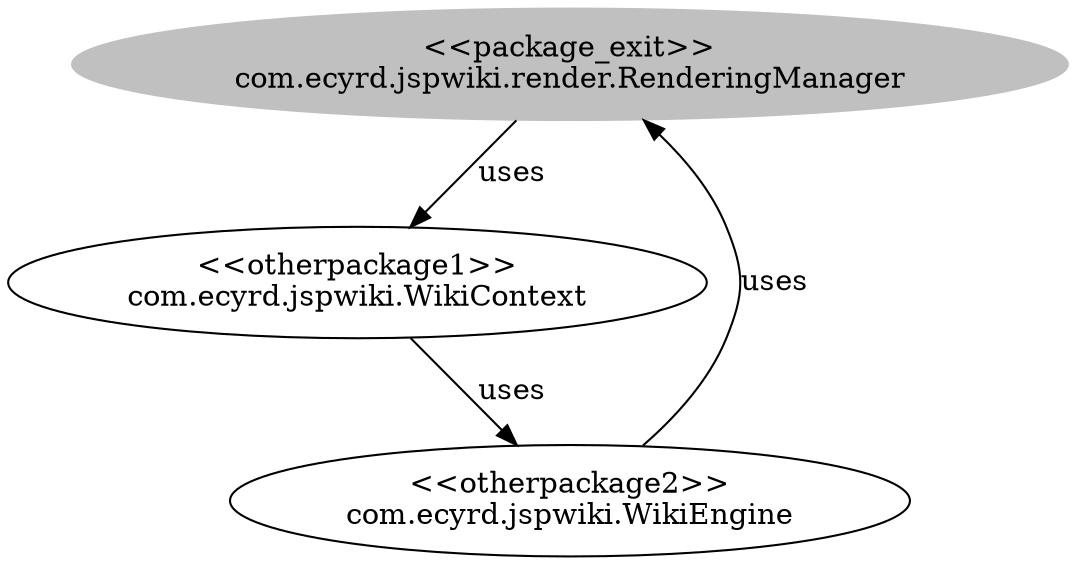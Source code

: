 digraph cd {
	com_ecyrd_jspwiki_render_RenderingManager [label="<<package_exit>>
com.ecyrd.jspwiki.render.RenderingManager",style=filled,color="grey"];
	com_ecyrd_jspwiki_WikiContext [label="<<otherpackage1>>
com.ecyrd.jspwiki.WikiContext"];
	com_ecyrd_jspwiki_WikiEngine [label="<<otherpackage2>>
com.ecyrd.jspwiki.WikiEngine"];
	com_ecyrd_jspwiki_render_RenderingManager -> com_ecyrd_jspwiki_WikiContext [label=uses];
	com_ecyrd_jspwiki_WikiEngine -> com_ecyrd_jspwiki_render_RenderingManager [label=uses];
	com_ecyrd_jspwiki_WikiContext -> com_ecyrd_jspwiki_WikiEngine [label=uses];
}

